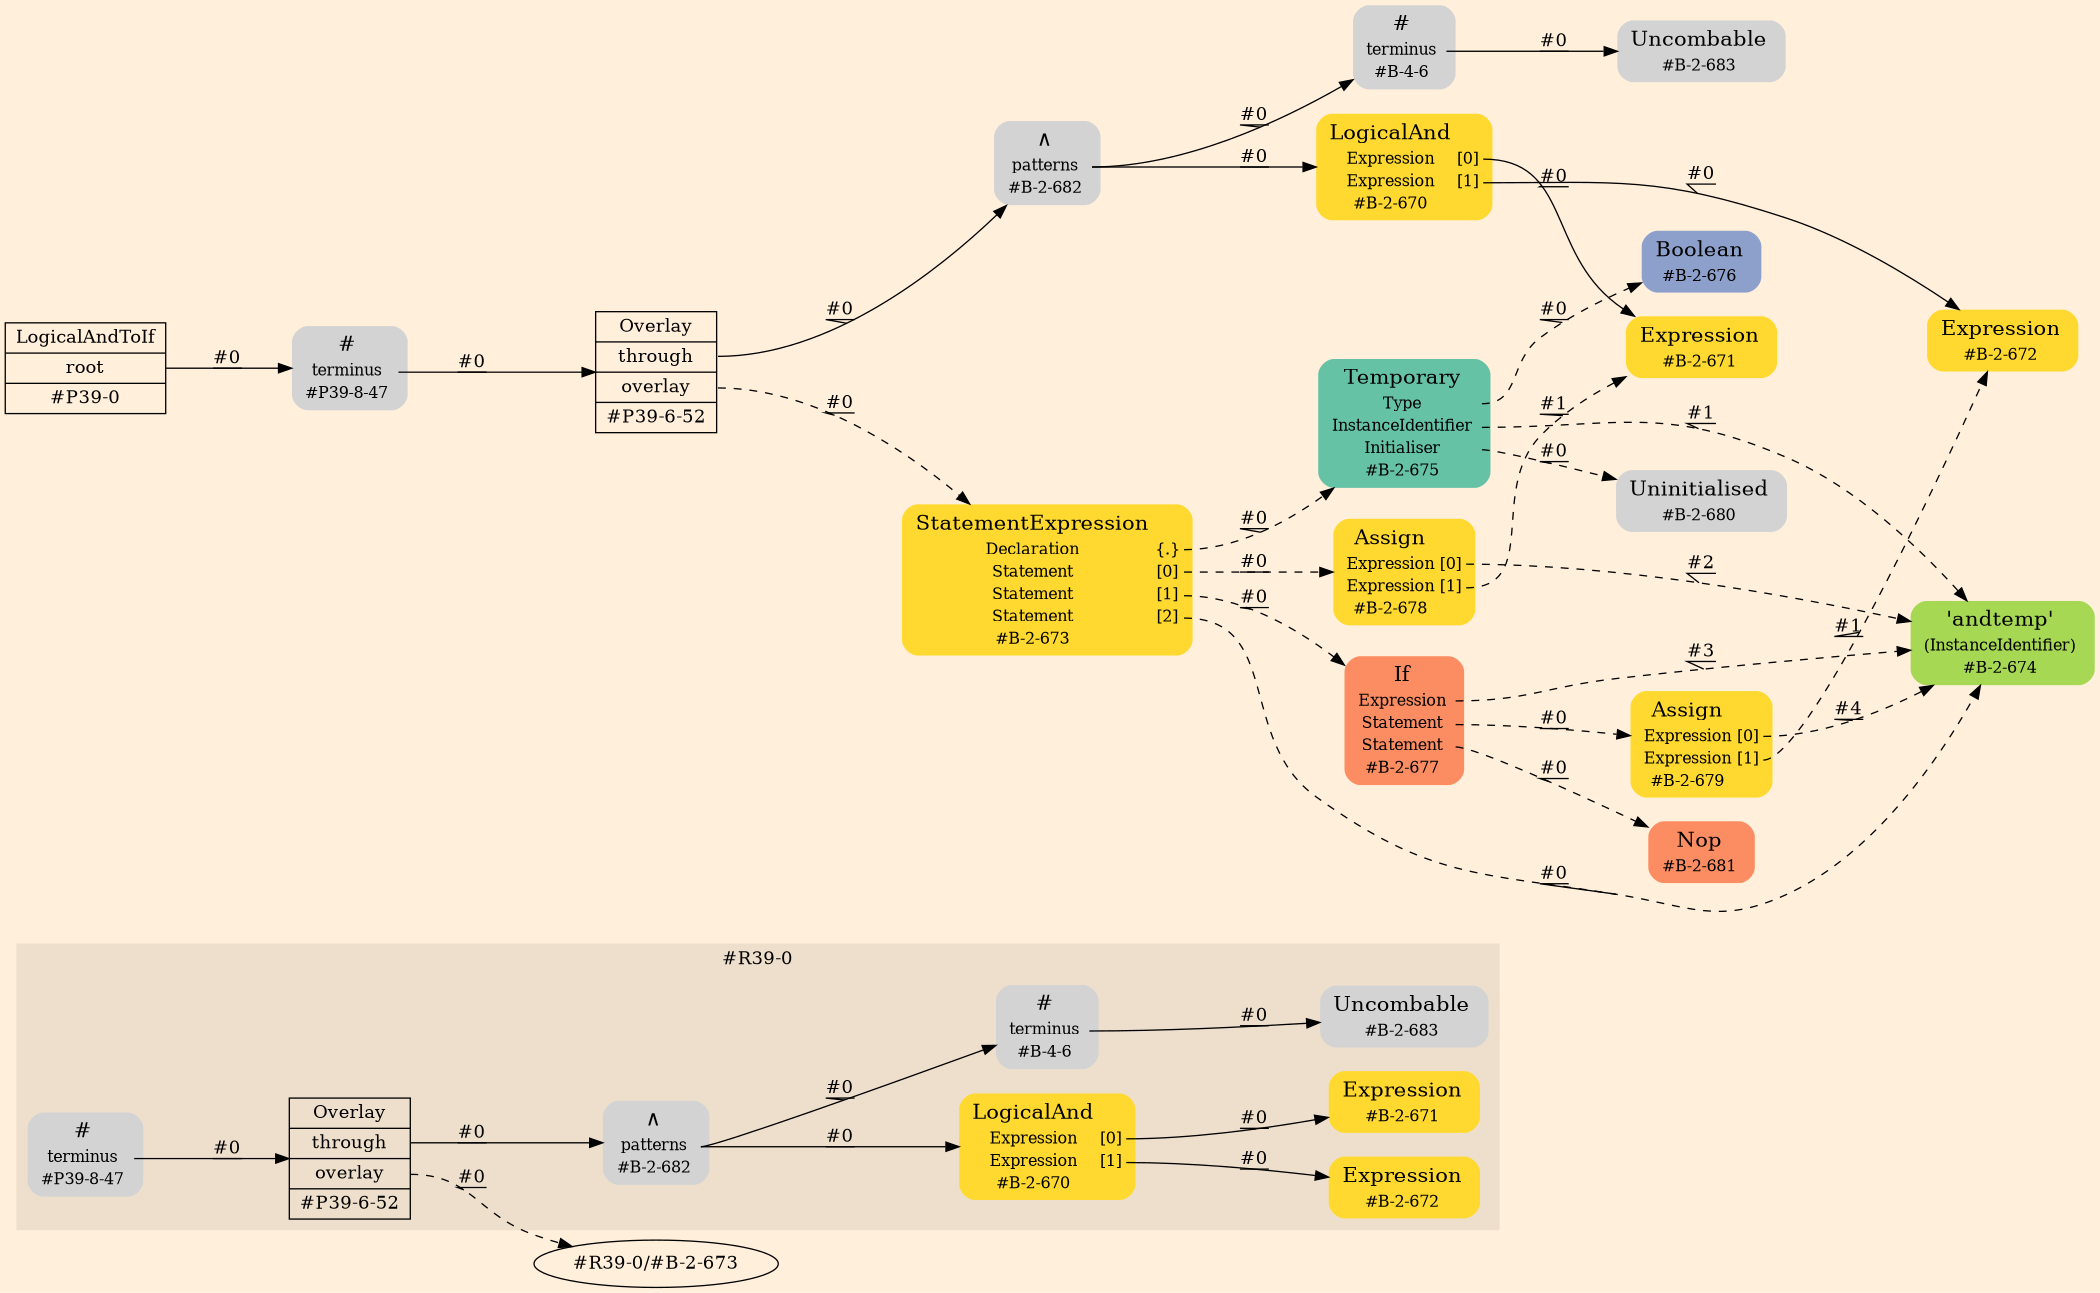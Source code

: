 digraph Inferno {
graph [
rankdir = "LR"
ranksep = 1.0
size = "14,20"
bgcolor = antiquewhite1
color = black
fontcolor = black
];
node [
];
subgraph "cluster#R39-0" {
label = "#R39-0"
style = "filled"
color = antiquewhite2
"#R39-0/#B-2-683" [
shape = "plaintext"
label = <<TABLE BORDER="0" CELLBORDER="0" CELLSPACING="0">
 <TR>
  <TD><FONT POINT-SIZE="16.0">Uncombable</FONT></TD>
  <TD></TD>
 </TR>
 <TR>
  <TD>#B-2-683</TD>
  <TD PORT="port0"></TD>
 </TR>
</TABLE>>
style = "rounded,filled"
fontsize = "12"
];
"#R39-0/#P39-6-52" [
shape = "record"
fillcolor = antiquewhite2
label = "<fixed> Overlay | <port0> through | <port1> overlay | <port2> #P39-6-52"
style = "filled"
fontsize = "14"
color = black
fontcolor = black
];
"#R39-0/#P39-8-47" [
shape = "plaintext"
label = <<TABLE BORDER="0" CELLBORDER="0" CELLSPACING="0">
 <TR>
  <TD><FONT POINT-SIZE="16.0">#</FONT></TD>
  <TD></TD>
 </TR>
 <TR>
  <TD>terminus</TD>
  <TD PORT="port0"></TD>
 </TR>
 <TR>
  <TD>#P39-8-47</TD>
  <TD PORT="port1"></TD>
 </TR>
</TABLE>>
style = "rounded,filled"
fontsize = "12"
];
"#R39-0/#B-2-682" [
shape = "plaintext"
label = <<TABLE BORDER="0" CELLBORDER="0" CELLSPACING="0">
 <TR>
  <TD><FONT POINT-SIZE="16.0">∧</FONT></TD>
  <TD></TD>
 </TR>
 <TR>
  <TD>patterns</TD>
  <TD PORT="port0"></TD>
 </TR>
 <TR>
  <TD>#B-2-682</TD>
  <TD PORT="port1"></TD>
 </TR>
</TABLE>>
style = "rounded,filled"
fontsize = "12"
];
"#R39-0/#B-2-670" [
shape = "plaintext"
fillcolor = "/set28/6"
label = <<TABLE BORDER="0" CELLBORDER="0" CELLSPACING="0">
 <TR>
  <TD><FONT POINT-SIZE="16.0">LogicalAnd</FONT></TD>
  <TD></TD>
 </TR>
 <TR>
  <TD>Expression</TD>
  <TD PORT="port0">[0]</TD>
 </TR>
 <TR>
  <TD>Expression</TD>
  <TD PORT="port1">[1]</TD>
 </TR>
 <TR>
  <TD>#B-2-670</TD>
  <TD PORT="port2"></TD>
 </TR>
</TABLE>>
style = "rounded,filled"
fontsize = "12"
];
"#R39-0/#B-2-671" [
shape = "plaintext"
fillcolor = "/set28/6"
label = <<TABLE BORDER="0" CELLBORDER="0" CELLSPACING="0">
 <TR>
  <TD><FONT POINT-SIZE="16.0">Expression</FONT></TD>
  <TD></TD>
 </TR>
 <TR>
  <TD>#B-2-671</TD>
  <TD PORT="port0"></TD>
 </TR>
</TABLE>>
style = "rounded,filled"
fontsize = "12"
];
"#R39-0/#B-4-6" [
shape = "plaintext"
label = <<TABLE BORDER="0" CELLBORDER="0" CELLSPACING="0">
 <TR>
  <TD><FONT POINT-SIZE="16.0">#</FONT></TD>
  <TD></TD>
 </TR>
 <TR>
  <TD>terminus</TD>
  <TD PORT="port0"></TD>
 </TR>
 <TR>
  <TD>#B-4-6</TD>
  <TD PORT="port1"></TD>
 </TR>
</TABLE>>
style = "rounded,filled"
fontsize = "12"
];
"#R39-0/#B-2-672" [
shape = "plaintext"
fillcolor = "/set28/6"
label = <<TABLE BORDER="0" CELLBORDER="0" CELLSPACING="0">
 <TR>
  <TD><FONT POINT-SIZE="16.0">Expression</FONT></TD>
  <TD></TD>
 </TR>
 <TR>
  <TD>#B-2-672</TD>
  <TD PORT="port0"></TD>
 </TR>
</TABLE>>
style = "rounded,filled"
fontsize = "12"
];
}
"#R39-0/#P39-6-52":port0 -> "#R39-0/#B-2-682" [style="solid"
label = "#0"
decorate = true
color = black
fontcolor = black
];
"#R39-0/#P39-6-52":port1 -> "#R39-0/#B-2-673" [style="dashed"
label = "#0"
decorate = true
color = black
fontcolor = black
];
"#R39-0/#P39-8-47":port0 -> "#R39-0/#P39-6-52" [style="solid"
label = "#0"
decorate = true
color = black
fontcolor = black
];
"#R39-0/#B-2-682":port0 -> "#R39-0/#B-2-670" [style="solid"
label = "#0"
decorate = true
color = black
fontcolor = black
];
"#R39-0/#B-2-682":port0 -> "#R39-0/#B-4-6" [style="solid"
label = "#0"
decorate = true
color = black
fontcolor = black
];
"#R39-0/#B-2-670":port0 -> "#R39-0/#B-2-671" [style="solid"
label = "#0"
decorate = true
color = black
fontcolor = black
];
"#R39-0/#B-2-670":port1 -> "#R39-0/#B-2-672" [style="solid"
label = "#0"
decorate = true
color = black
fontcolor = black
];
"#R39-0/#B-4-6":port0 -> "#R39-0/#B-2-683" [style="solid"
label = "#0"
decorate = true
color = black
fontcolor = black
];
"CR#P39-0" [
shape = "record"
fillcolor = antiquewhite1
label = "<fixed> LogicalAndToIf | <port0> root | <port1> #P39-0"
style = "filled"
fontsize = "14"
color = black
fontcolor = black
];
"#P39-8-47" [
shape = "plaintext"
label = <<TABLE BORDER="0" CELLBORDER="0" CELLSPACING="0">
 <TR>
  <TD><FONT POINT-SIZE="16.0">#</FONT></TD>
  <TD></TD>
 </TR>
 <TR>
  <TD>terminus</TD>
  <TD PORT="port0"></TD>
 </TR>
 <TR>
  <TD>#P39-8-47</TD>
  <TD PORT="port1"></TD>
 </TR>
</TABLE>>
style = "rounded,filled"
fontsize = "12"
];
"#P39-6-52" [
shape = "record"
fillcolor = antiquewhite1
label = "<fixed> Overlay | <port0> through | <port1> overlay | <port2> #P39-6-52"
style = "filled"
fontsize = "14"
color = black
fontcolor = black
];
"#B-2-682" [
shape = "plaintext"
label = <<TABLE BORDER="0" CELLBORDER="0" CELLSPACING="0">
 <TR>
  <TD><FONT POINT-SIZE="16.0">∧</FONT></TD>
  <TD></TD>
 </TR>
 <TR>
  <TD>patterns</TD>
  <TD PORT="port0"></TD>
 </TR>
 <TR>
  <TD>#B-2-682</TD>
  <TD PORT="port1"></TD>
 </TR>
</TABLE>>
style = "rounded,filled"
fontsize = "12"
];
"#B-2-670" [
shape = "plaintext"
fillcolor = "/set28/6"
label = <<TABLE BORDER="0" CELLBORDER="0" CELLSPACING="0">
 <TR>
  <TD><FONT POINT-SIZE="16.0">LogicalAnd</FONT></TD>
  <TD></TD>
 </TR>
 <TR>
  <TD>Expression</TD>
  <TD PORT="port0">[0]</TD>
 </TR>
 <TR>
  <TD>Expression</TD>
  <TD PORT="port1">[1]</TD>
 </TR>
 <TR>
  <TD>#B-2-670</TD>
  <TD PORT="port2"></TD>
 </TR>
</TABLE>>
style = "rounded,filled"
fontsize = "12"
];
"#B-2-671" [
shape = "plaintext"
fillcolor = "/set28/6"
label = <<TABLE BORDER="0" CELLBORDER="0" CELLSPACING="0">
 <TR>
  <TD><FONT POINT-SIZE="16.0">Expression</FONT></TD>
  <TD></TD>
 </TR>
 <TR>
  <TD>#B-2-671</TD>
  <TD PORT="port0"></TD>
 </TR>
</TABLE>>
style = "rounded,filled"
fontsize = "12"
];
"#B-2-672" [
shape = "plaintext"
fillcolor = "/set28/6"
label = <<TABLE BORDER="0" CELLBORDER="0" CELLSPACING="0">
 <TR>
  <TD><FONT POINT-SIZE="16.0">Expression</FONT></TD>
  <TD></TD>
 </TR>
 <TR>
  <TD>#B-2-672</TD>
  <TD PORT="port0"></TD>
 </TR>
</TABLE>>
style = "rounded,filled"
fontsize = "12"
];
"#B-4-6" [
shape = "plaintext"
label = <<TABLE BORDER="0" CELLBORDER="0" CELLSPACING="0">
 <TR>
  <TD><FONT POINT-SIZE="16.0">#</FONT></TD>
  <TD></TD>
 </TR>
 <TR>
  <TD>terminus</TD>
  <TD PORT="port0"></TD>
 </TR>
 <TR>
  <TD>#B-4-6</TD>
  <TD PORT="port1"></TD>
 </TR>
</TABLE>>
style = "rounded,filled"
fontsize = "12"
];
"#B-2-683" [
shape = "plaintext"
label = <<TABLE BORDER="0" CELLBORDER="0" CELLSPACING="0">
 <TR>
  <TD><FONT POINT-SIZE="16.0">Uncombable</FONT></TD>
  <TD></TD>
 </TR>
 <TR>
  <TD>#B-2-683</TD>
  <TD PORT="port0"></TD>
 </TR>
</TABLE>>
style = "rounded,filled"
fontsize = "12"
];
"#B-2-673" [
shape = "plaintext"
fillcolor = "/set28/6"
label = <<TABLE BORDER="0" CELLBORDER="0" CELLSPACING="0">
 <TR>
  <TD><FONT POINT-SIZE="16.0">StatementExpression</FONT></TD>
  <TD></TD>
 </TR>
 <TR>
  <TD>Declaration</TD>
  <TD PORT="port0">{.}</TD>
 </TR>
 <TR>
  <TD>Statement</TD>
  <TD PORT="port1">[0]</TD>
 </TR>
 <TR>
  <TD>Statement</TD>
  <TD PORT="port2">[1]</TD>
 </TR>
 <TR>
  <TD>Statement</TD>
  <TD PORT="port3">[2]</TD>
 </TR>
 <TR>
  <TD>#B-2-673</TD>
  <TD PORT="port4"></TD>
 </TR>
</TABLE>>
style = "rounded,filled"
fontsize = "12"
];
"#B-2-675" [
shape = "plaintext"
fillcolor = "/set28/1"
label = <<TABLE BORDER="0" CELLBORDER="0" CELLSPACING="0">
 <TR>
  <TD><FONT POINT-SIZE="16.0">Temporary</FONT></TD>
  <TD></TD>
 </TR>
 <TR>
  <TD>Type</TD>
  <TD PORT="port0"></TD>
 </TR>
 <TR>
  <TD>InstanceIdentifier</TD>
  <TD PORT="port1"></TD>
 </TR>
 <TR>
  <TD>Initialiser</TD>
  <TD PORT="port2"></TD>
 </TR>
 <TR>
  <TD>#B-2-675</TD>
  <TD PORT="port3"></TD>
 </TR>
</TABLE>>
style = "rounded,filled"
fontsize = "12"
];
"#B-2-676" [
shape = "plaintext"
fillcolor = "/set28/3"
label = <<TABLE BORDER="0" CELLBORDER="0" CELLSPACING="0">
 <TR>
  <TD><FONT POINT-SIZE="16.0">Boolean</FONT></TD>
  <TD></TD>
 </TR>
 <TR>
  <TD>#B-2-676</TD>
  <TD PORT="port0"></TD>
 </TR>
</TABLE>>
style = "rounded,filled"
fontsize = "12"
];
"#B-2-674" [
shape = "plaintext"
fillcolor = "/set28/5"
label = <<TABLE BORDER="0" CELLBORDER="0" CELLSPACING="0">
 <TR>
  <TD><FONT POINT-SIZE="16.0">'andtemp'</FONT></TD>
  <TD></TD>
 </TR>
 <TR>
  <TD>(InstanceIdentifier)</TD>
  <TD PORT="port0"></TD>
 </TR>
 <TR>
  <TD>#B-2-674</TD>
  <TD PORT="port1"></TD>
 </TR>
</TABLE>>
style = "rounded,filled"
fontsize = "12"
];
"#B-2-680" [
shape = "plaintext"
label = <<TABLE BORDER="0" CELLBORDER="0" CELLSPACING="0">
 <TR>
  <TD><FONT POINT-SIZE="16.0">Uninitialised</FONT></TD>
  <TD></TD>
 </TR>
 <TR>
  <TD>#B-2-680</TD>
  <TD PORT="port0"></TD>
 </TR>
</TABLE>>
style = "rounded,filled"
fontsize = "12"
];
"#B-2-678" [
shape = "plaintext"
fillcolor = "/set28/6"
label = <<TABLE BORDER="0" CELLBORDER="0" CELLSPACING="0">
 <TR>
  <TD><FONT POINT-SIZE="16.0">Assign</FONT></TD>
  <TD></TD>
 </TR>
 <TR>
  <TD>Expression</TD>
  <TD PORT="port0">[0]</TD>
 </TR>
 <TR>
  <TD>Expression</TD>
  <TD PORT="port1">[1]</TD>
 </TR>
 <TR>
  <TD>#B-2-678</TD>
  <TD PORT="port2"></TD>
 </TR>
</TABLE>>
style = "rounded,filled"
fontsize = "12"
];
"#B-2-677" [
shape = "plaintext"
fillcolor = "/set28/2"
label = <<TABLE BORDER="0" CELLBORDER="0" CELLSPACING="0">
 <TR>
  <TD><FONT POINT-SIZE="16.0">If</FONT></TD>
  <TD></TD>
 </TR>
 <TR>
  <TD>Expression</TD>
  <TD PORT="port0"></TD>
 </TR>
 <TR>
  <TD>Statement</TD>
  <TD PORT="port1"></TD>
 </TR>
 <TR>
  <TD>Statement</TD>
  <TD PORT="port2"></TD>
 </TR>
 <TR>
  <TD>#B-2-677</TD>
  <TD PORT="port3"></TD>
 </TR>
</TABLE>>
style = "rounded,filled"
fontsize = "12"
];
"#B-2-679" [
shape = "plaintext"
fillcolor = "/set28/6"
label = <<TABLE BORDER="0" CELLBORDER="0" CELLSPACING="0">
 <TR>
  <TD><FONT POINT-SIZE="16.0">Assign</FONT></TD>
  <TD></TD>
 </TR>
 <TR>
  <TD>Expression</TD>
  <TD PORT="port0">[0]</TD>
 </TR>
 <TR>
  <TD>Expression</TD>
  <TD PORT="port1">[1]</TD>
 </TR>
 <TR>
  <TD>#B-2-679</TD>
  <TD PORT="port2"></TD>
 </TR>
</TABLE>>
style = "rounded,filled"
fontsize = "12"
];
"#B-2-681" [
shape = "plaintext"
fillcolor = "/set28/2"
label = <<TABLE BORDER="0" CELLBORDER="0" CELLSPACING="0">
 <TR>
  <TD><FONT POINT-SIZE="16.0">Nop</FONT></TD>
  <TD></TD>
 </TR>
 <TR>
  <TD>#B-2-681</TD>
  <TD PORT="port0"></TD>
 </TR>
</TABLE>>
style = "rounded,filled"
fontsize = "12"
];
"CR#P39-0":port0 -> "#P39-8-47" [style="solid"
label = "#0"
decorate = true
color = black
fontcolor = black
];
"#P39-8-47":port0 -> "#P39-6-52" [style="solid"
label = "#0"
decorate = true
color = black
fontcolor = black
];
"#P39-6-52":port0 -> "#B-2-682" [style="solid"
label = "#0"
decorate = true
color = black
fontcolor = black
];
"#P39-6-52":port1 -> "#B-2-673" [style="dashed"
label = "#0"
decorate = true
color = black
fontcolor = black
];
"#B-2-682":port0 -> "#B-2-670" [style="solid"
label = "#0"
decorate = true
color = black
fontcolor = black
];
"#B-2-682":port0 -> "#B-4-6" [style="solid"
label = "#0"
decorate = true
color = black
fontcolor = black
];
"#B-2-670":port0 -> "#B-2-671" [style="solid"
label = "#0"
decorate = true
color = black
fontcolor = black
];
"#B-2-670":port1 -> "#B-2-672" [style="solid"
label = "#0"
decorate = true
color = black
fontcolor = black
];
"#B-4-6":port0 -> "#B-2-683" [style="solid"
label = "#0"
decorate = true
color = black
fontcolor = black
];
"#B-2-673":port0 -> "#B-2-675" [style="dashed"
label = "#0"
decorate = true
color = black
fontcolor = black
];
"#B-2-673":port1 -> "#B-2-678" [style="dashed"
label = "#0"
decorate = true
color = black
fontcolor = black
];
"#B-2-673":port2 -> "#B-2-677" [style="dashed"
label = "#0"
decorate = true
color = black
fontcolor = black
];
"#B-2-673":port3 -> "#B-2-674" [style="dashed"
label = "#0"
decorate = true
color = black
fontcolor = black
];
"#B-2-675":port0 -> "#B-2-676" [style="dashed"
label = "#0"
decorate = true
color = black
fontcolor = black
];
"#B-2-675":port1 -> "#B-2-674" [style="dashed"
label = "#1"
decorate = true
color = black
fontcolor = black
];
"#B-2-675":port2 -> "#B-2-680" [style="dashed"
label = "#0"
decorate = true
color = black
fontcolor = black
];
"#B-2-678":port0 -> "#B-2-674" [style="dashed"
label = "#2"
decorate = true
color = black
fontcolor = black
];
"#B-2-678":port1 -> "#B-2-671" [style="dashed"
label = "#1"
decorate = true
color = black
fontcolor = black
];
"#B-2-677":port0 -> "#B-2-674" [style="dashed"
label = "#3"
decorate = true
color = black
fontcolor = black
];
"#B-2-677":port1 -> "#B-2-679" [style="dashed"
label = "#0"
decorate = true
color = black
fontcolor = black
];
"#B-2-677":port2 -> "#B-2-681" [style="dashed"
label = "#0"
decorate = true
color = black
fontcolor = black
];
"#B-2-679":port0 -> "#B-2-674" [style="dashed"
label = "#4"
decorate = true
color = black
fontcolor = black
];
"#B-2-679":port1 -> "#B-2-672" [style="dashed"
label = "#1"
decorate = true
color = black
fontcolor = black
];
}
